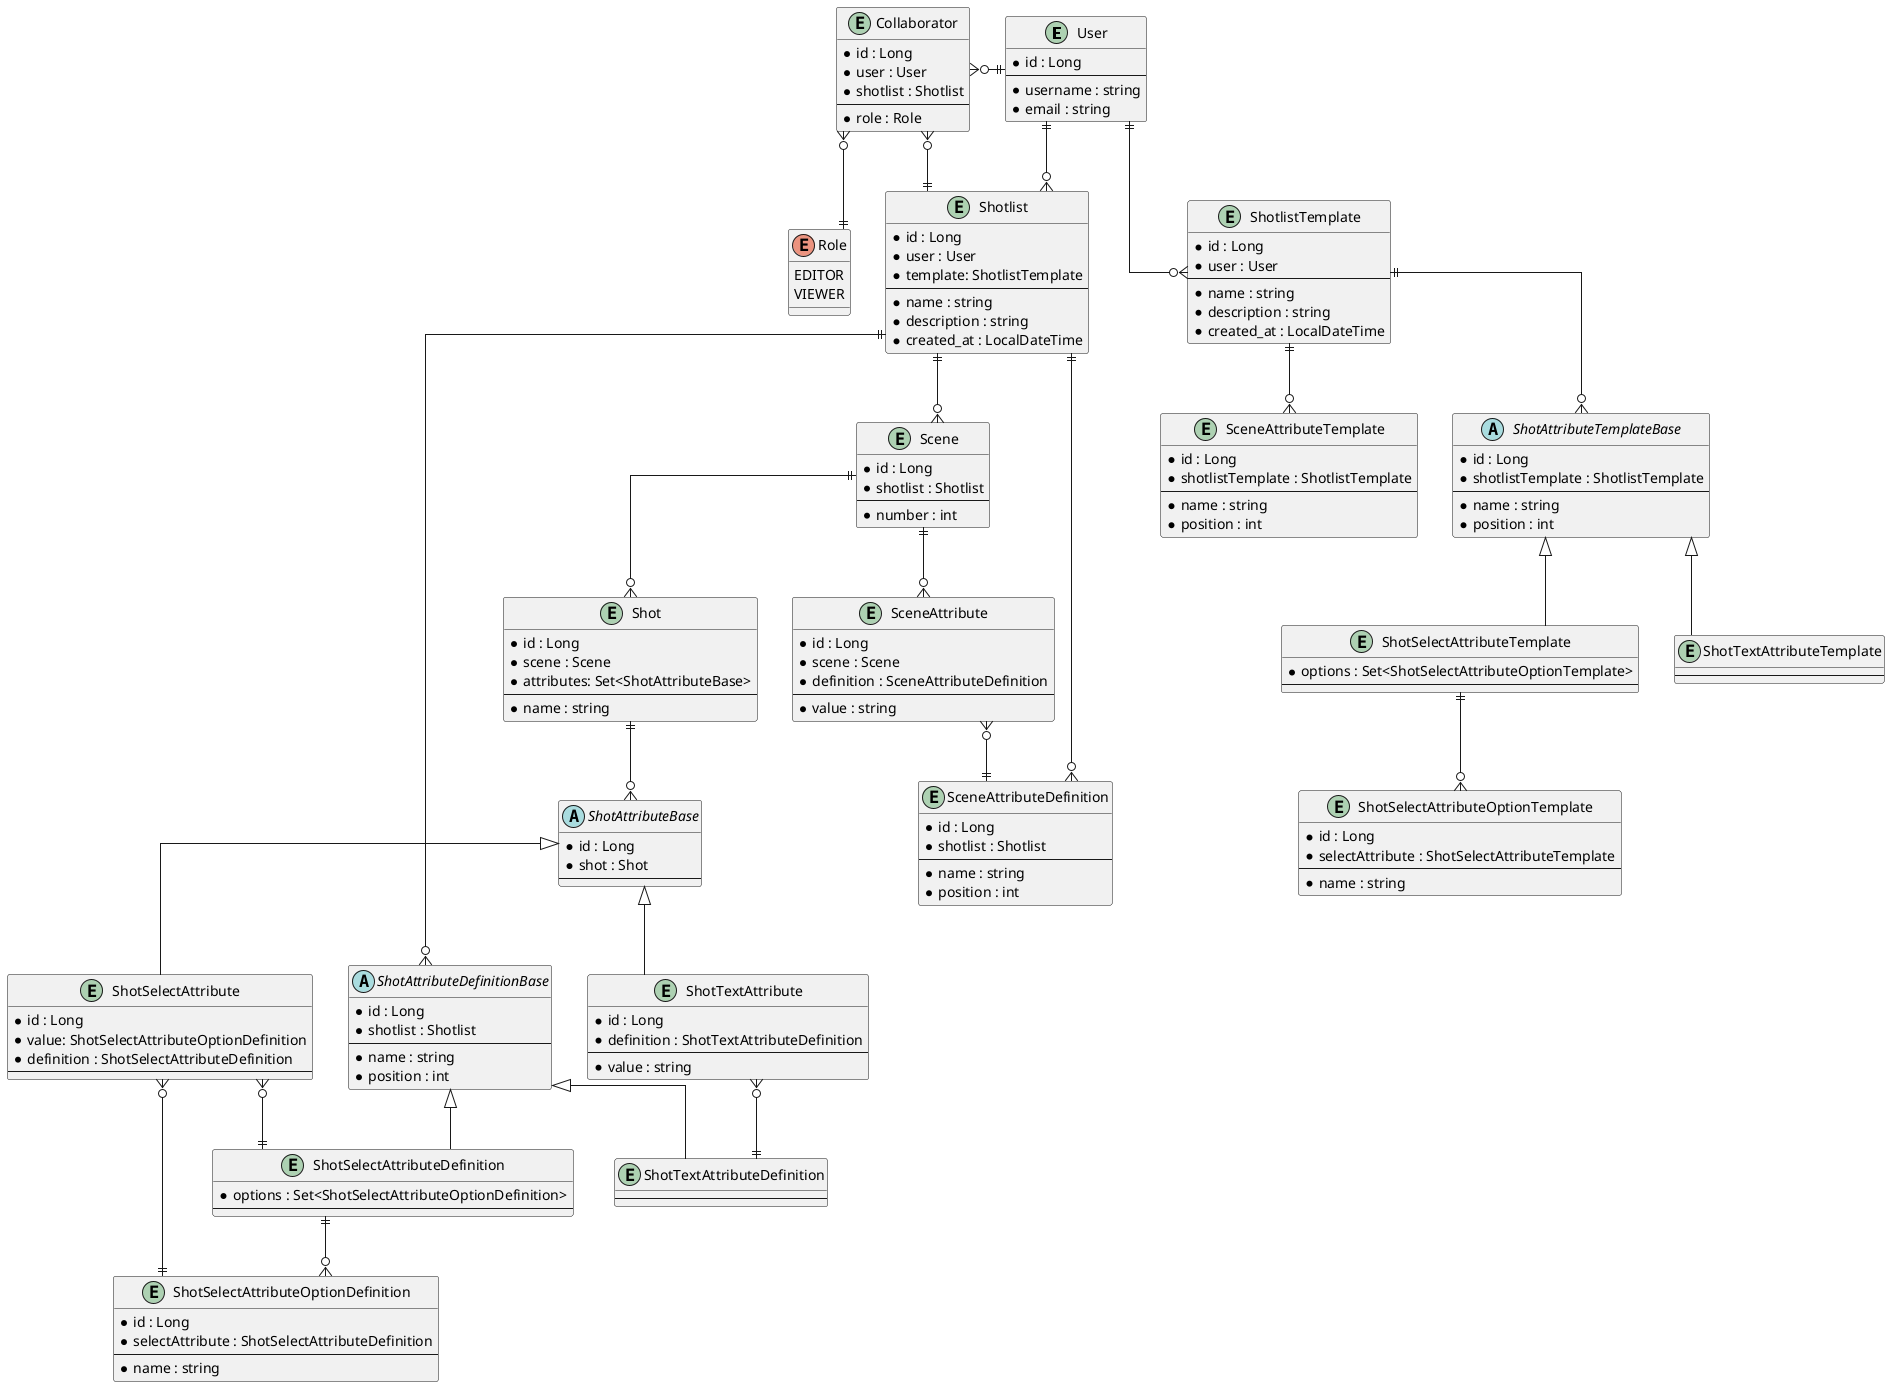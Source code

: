 @startuml
skinparam linetype ortho

entity User {
  * id : Long
  --
  * username : string
  * email : string
}

entity Shotlist {
  * id : Long
  * user : User
  * template: ShotlistTemplate
  --
  * name : string
  * description : string
  * created_at : LocalDateTime
}

User ||--o{ Shotlist

/'
    TEMPLATE
'/

entity ShotlistTemplate {
    * id : Long
    * user : User
    --
    * name : string
    * description : string
    * created_at : LocalDateTime
}

User ||--o{ ShotlistTemplate

abstract ShotAttributeTemplateBase {
    * id : Long
    * shotlistTemplate : ShotlistTemplate
    --
    * name : string
    * position : int
}

ShotlistTemplate ||--o{ ShotAttributeTemplateBase

entity ShotSelectAttributeTemplate {
    * options : Set<ShotSelectAttributeOptionTemplate>
    --
}

entity ShotSelectAttributeOptionTemplate {
    * id : Long
    * selectAttribute : ShotSelectAttributeTemplate
    --
    * name : string
}

ShotSelectAttributeTemplate ||--o{ ShotSelectAttributeOptionTemplate

entity ShotTextAttributeTemplate {
    --
}

ShotAttributeTemplateBase <|-down- ShotSelectAttributeTemplate
ShotAttributeTemplateBase <|-down- ShotTextAttributeTemplate

entity SceneAttributeTemplate {
    * id : Long
    * shotlistTemplate : ShotlistTemplate
    --
    * name : string
    * position : int
}

ShotlistTemplate ||--o{ SceneAttributeTemplate

/'
    DEFINITIONS
'/

abstract ShotAttributeDefinitionBase {
    * id : Long
    * shotlist : Shotlist
    --
    * name : string
    * position : int
}

Shotlist ||--o{ ShotAttributeDefinitionBase

entity ShotSelectAttributeDefinition {
    * options : Set<ShotSelectAttributeOptionDefinition>
    --
}

entity ShotSelectAttributeOptionDefinition {
    * id : Long
    * selectAttribute : ShotSelectAttributeDefinition
    --
    * name : string
}

ShotSelectAttributeDefinition ||--o{ ShotSelectAttributeOptionDefinition

entity ShotTextAttributeDefinition {
    --
}

ShotAttributeDefinitionBase <|-down- ShotSelectAttributeDefinition
ShotAttributeDefinitionBase <|-down- ShotTextAttributeDefinition

entity SceneAttributeDefinition {
    * id : Long
    * shotlist : Shotlist
    --
    * name : string
    * position : int
}

Shotlist ||--o{ SceneAttributeDefinition

/'
    SCENES ANS SHOTS
'/

abstract ShotAttributeBase {
    * id : Long
    * shot : Shot
    --
}

entity ShotSelectAttribute {
    * id : Long
    * value: ShotSelectAttributeOptionDefinition
    * definition : ShotSelectAttributeDefinition
    --
}

ShotSelectAttribute }o--|| ShotSelectAttributeOptionDefinition
ShotSelectAttribute }o--|| ShotSelectAttributeDefinition

entity ShotTextAttribute {
    * id : Long
    * definition : ShotTextAttributeDefinition
    --
    * value : string
}

ShotTextAttribute }o--|| ShotTextAttributeDefinition

ShotAttributeBase <|-down- ShotSelectAttribute
ShotAttributeBase <|-down- ShotTextAttribute

entity Scene {
    * id : Long
    * shotlist : Shotlist
    --
    * number : int
}

entity SceneAttribute {
    * id : Long
    * scene : Scene
    * definition : SceneAttributeDefinition
    --
    * value : string
}

Scene ||--o{ SceneAttribute
SceneAttribute }o--|| SceneAttributeDefinition

entity Shot {
    * id : Long
    * scene : Scene
    * attributes: Set<ShotAttributeBase>
    --
    * name : string
}

Scene ||--o{ Shot

Shot ||--o{ ShotAttributeBase
Shotlist ||--o{ Scene

/'
    SHARED USERS
'/

entity Collaborator {
    * id : Long
    * user : User
    * shotlist : Shotlist
    --
    * role : Role
}

enum Role {
  EDITOR
  VIEWER
}

Collaborator }o--|| Role
Collaborator }o--|| Shotlist
Collaborator }o-right-|| User

@enduml